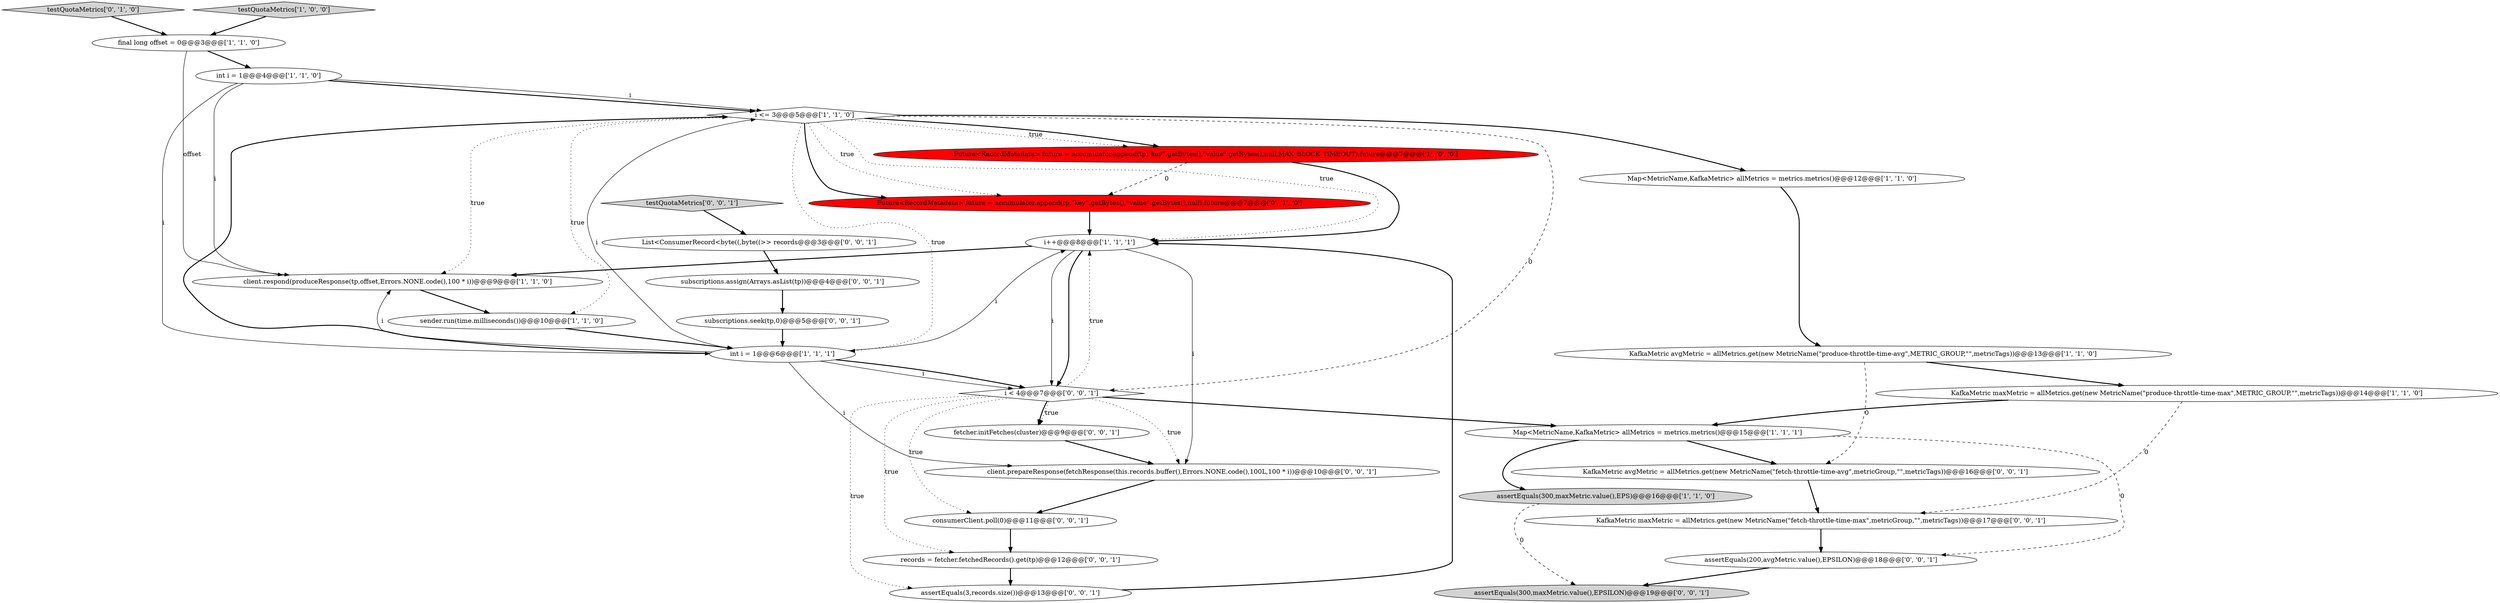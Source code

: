 digraph {
24 [style = filled, label = "assertEquals(300,maxMetric.value(),EPSILON)@@@19@@@['0', '0', '1']", fillcolor = lightgray, shape = ellipse image = "AAA0AAABBB3BBB"];
7 [style = filled, label = "Future<RecordMetadata> future = accumulator.append(tp,\"key\".getBytes(),\"value\".getBytes(),null,MAX_BLOCK_TIMEOUT).future@@@7@@@['1', '0', '0']", fillcolor = red, shape = ellipse image = "AAA1AAABBB1BBB"];
8 [style = filled, label = "KafkaMetric avgMetric = allMetrics.get(new MetricName(\"produce-throttle-time-avg\",METRIC_GROUP,\"\",metricTags))@@@13@@@['1', '1', '0']", fillcolor = white, shape = ellipse image = "AAA0AAABBB1BBB"];
14 [style = filled, label = "Future<RecordMetadata> future = accumulator.append(tp,\"key\".getBytes(),\"value\".getBytes(),null).future@@@7@@@['0', '1', '0']", fillcolor = red, shape = ellipse image = "AAA1AAABBB2BBB"];
10 [style = filled, label = "assertEquals(300,maxMetric.value(),EPS)@@@16@@@['1', '1', '0']", fillcolor = lightgray, shape = ellipse image = "AAA0AAABBB1BBB"];
21 [style = filled, label = "client.prepareResponse(fetchResponse(this.records.buffer(),Errors.NONE.code(),100L,100 * i))@@@10@@@['0', '0', '1']", fillcolor = white, shape = ellipse image = "AAA0AAABBB3BBB"];
26 [style = filled, label = "List<ConsumerRecord<byte((,byte((>> records@@@3@@@['0', '0', '1']", fillcolor = white, shape = ellipse image = "AAA0AAABBB3BBB"];
23 [style = filled, label = "subscriptions.seek(tp,0)@@@5@@@['0', '0', '1']", fillcolor = white, shape = ellipse image = "AAA0AAABBB3BBB"];
22 [style = filled, label = "assertEquals(3,records.size())@@@13@@@['0', '0', '1']", fillcolor = white, shape = ellipse image = "AAA0AAABBB3BBB"];
18 [style = filled, label = "i < 4@@@7@@@['0', '0', '1']", fillcolor = white, shape = diamond image = "AAA0AAABBB3BBB"];
13 [style = filled, label = "Map<MetricName,KafkaMetric> allMetrics = metrics.metrics()@@@12@@@['1', '1', '0']", fillcolor = white, shape = ellipse image = "AAA0AAABBB1BBB"];
5 [style = filled, label = "int i = 1@@@6@@@['1', '1', '1']", fillcolor = white, shape = ellipse image = "AAA0AAABBB1BBB"];
28 [style = filled, label = "testQuotaMetrics['0', '0', '1']", fillcolor = lightgray, shape = diamond image = "AAA0AAABBB3BBB"];
0 [style = filled, label = "KafkaMetric maxMetric = allMetrics.get(new MetricName(\"produce-throttle-time-max\",METRIC_GROUP,\"\",metricTags))@@@14@@@['1', '1', '0']", fillcolor = white, shape = ellipse image = "AAA0AAABBB1BBB"];
27 [style = filled, label = "fetcher.initFetches(cluster)@@@9@@@['0', '0', '1']", fillcolor = white, shape = ellipse image = "AAA0AAABBB3BBB"];
9 [style = filled, label = "final long offset = 0@@@3@@@['1', '1', '0']", fillcolor = white, shape = ellipse image = "AAA0AAABBB1BBB"];
15 [style = filled, label = "testQuotaMetrics['0', '1', '0']", fillcolor = lightgray, shape = diamond image = "AAA0AAABBB2BBB"];
1 [style = filled, label = "i++@@@8@@@['1', '1', '1']", fillcolor = white, shape = ellipse image = "AAA0AAABBB1BBB"];
3 [style = filled, label = "i <= 3@@@5@@@['1', '1', '0']", fillcolor = white, shape = diamond image = "AAA0AAABBB1BBB"];
25 [style = filled, label = "KafkaMetric maxMetric = allMetrics.get(new MetricName(\"fetch-throttle-time-max\",metricGroup,\"\",metricTags))@@@17@@@['0', '0', '1']", fillcolor = white, shape = ellipse image = "AAA0AAABBB3BBB"];
11 [style = filled, label = "sender.run(time.milliseconds())@@@10@@@['1', '1', '0']", fillcolor = white, shape = ellipse image = "AAA0AAABBB1BBB"];
4 [style = filled, label = "Map<MetricName,KafkaMetric> allMetrics = metrics.metrics()@@@15@@@['1', '1', '1']", fillcolor = white, shape = ellipse image = "AAA0AAABBB1BBB"];
16 [style = filled, label = "subscriptions.assign(Arrays.asList(tp))@@@4@@@['0', '0', '1']", fillcolor = white, shape = ellipse image = "AAA0AAABBB3BBB"];
19 [style = filled, label = "KafkaMetric avgMetric = allMetrics.get(new MetricName(\"fetch-throttle-time-avg\",metricGroup,\"\",metricTags))@@@16@@@['0', '0', '1']", fillcolor = white, shape = ellipse image = "AAA0AAABBB3BBB"];
29 [style = filled, label = "assertEquals(200,avgMetric.value(),EPSILON)@@@18@@@['0', '0', '1']", fillcolor = white, shape = ellipse image = "AAA0AAABBB3BBB"];
12 [style = filled, label = "int i = 1@@@4@@@['1', '1', '0']", fillcolor = white, shape = ellipse image = "AAA0AAABBB1BBB"];
2 [style = filled, label = "client.respond(produceResponse(tp,offset,Errors.NONE.code(),100 * i))@@@9@@@['1', '1', '0']", fillcolor = white, shape = ellipse image = "AAA0AAABBB1BBB"];
6 [style = filled, label = "testQuotaMetrics['1', '0', '0']", fillcolor = lightgray, shape = diamond image = "AAA0AAABBB1BBB"];
20 [style = filled, label = "consumerClient.poll(0)@@@11@@@['0', '0', '1']", fillcolor = white, shape = ellipse image = "AAA0AAABBB3BBB"];
17 [style = filled, label = "records = fetcher.fetchedRecords().get(tp)@@@12@@@['0', '0', '1']", fillcolor = white, shape = ellipse image = "AAA0AAABBB3BBB"];
5->3 [style = bold, label=""];
4->10 [style = bold, label=""];
3->11 [style = dotted, label="true"];
8->19 [style = dashed, label="0"];
3->7 [style = dotted, label="true"];
20->17 [style = bold, label=""];
7->1 [style = bold, label=""];
23->5 [style = bold, label=""];
5->3 [style = solid, label="i"];
7->14 [style = dashed, label="0"];
5->2 [style = solid, label="i"];
3->18 [style = dashed, label="0"];
18->1 [style = dotted, label="true"];
3->14 [style = bold, label=""];
4->19 [style = bold, label=""];
5->21 [style = solid, label="i"];
18->21 [style = dotted, label="true"];
9->2 [style = solid, label="offset"];
28->26 [style = bold, label=""];
1->18 [style = bold, label=""];
5->18 [style = bold, label=""];
16->23 [style = bold, label=""];
25->29 [style = bold, label=""];
18->20 [style = dotted, label="true"];
5->1 [style = solid, label="i"];
17->22 [style = bold, label=""];
14->1 [style = bold, label=""];
19->25 [style = bold, label=""];
3->14 [style = dotted, label="true"];
1->18 [style = solid, label="i"];
8->0 [style = bold, label=""];
26->16 [style = bold, label=""];
11->5 [style = bold, label=""];
3->5 [style = dotted, label="true"];
21->20 [style = bold, label=""];
12->5 [style = solid, label="i"];
18->4 [style = bold, label=""];
12->2 [style = solid, label="i"];
0->25 [style = dashed, label="0"];
3->7 [style = bold, label=""];
18->27 [style = bold, label=""];
0->4 [style = bold, label=""];
15->9 [style = bold, label=""];
5->18 [style = solid, label="i"];
1->21 [style = solid, label="i"];
3->13 [style = bold, label=""];
1->2 [style = bold, label=""];
12->3 [style = bold, label=""];
9->12 [style = bold, label=""];
22->1 [style = bold, label=""];
18->17 [style = dotted, label="true"];
12->3 [style = solid, label="i"];
13->8 [style = bold, label=""];
6->9 [style = bold, label=""];
4->29 [style = dashed, label="0"];
29->24 [style = bold, label=""];
27->21 [style = bold, label=""];
3->1 [style = dotted, label="true"];
10->24 [style = dashed, label="0"];
2->11 [style = bold, label=""];
18->27 [style = dotted, label="true"];
3->2 [style = dotted, label="true"];
18->22 [style = dotted, label="true"];
}
